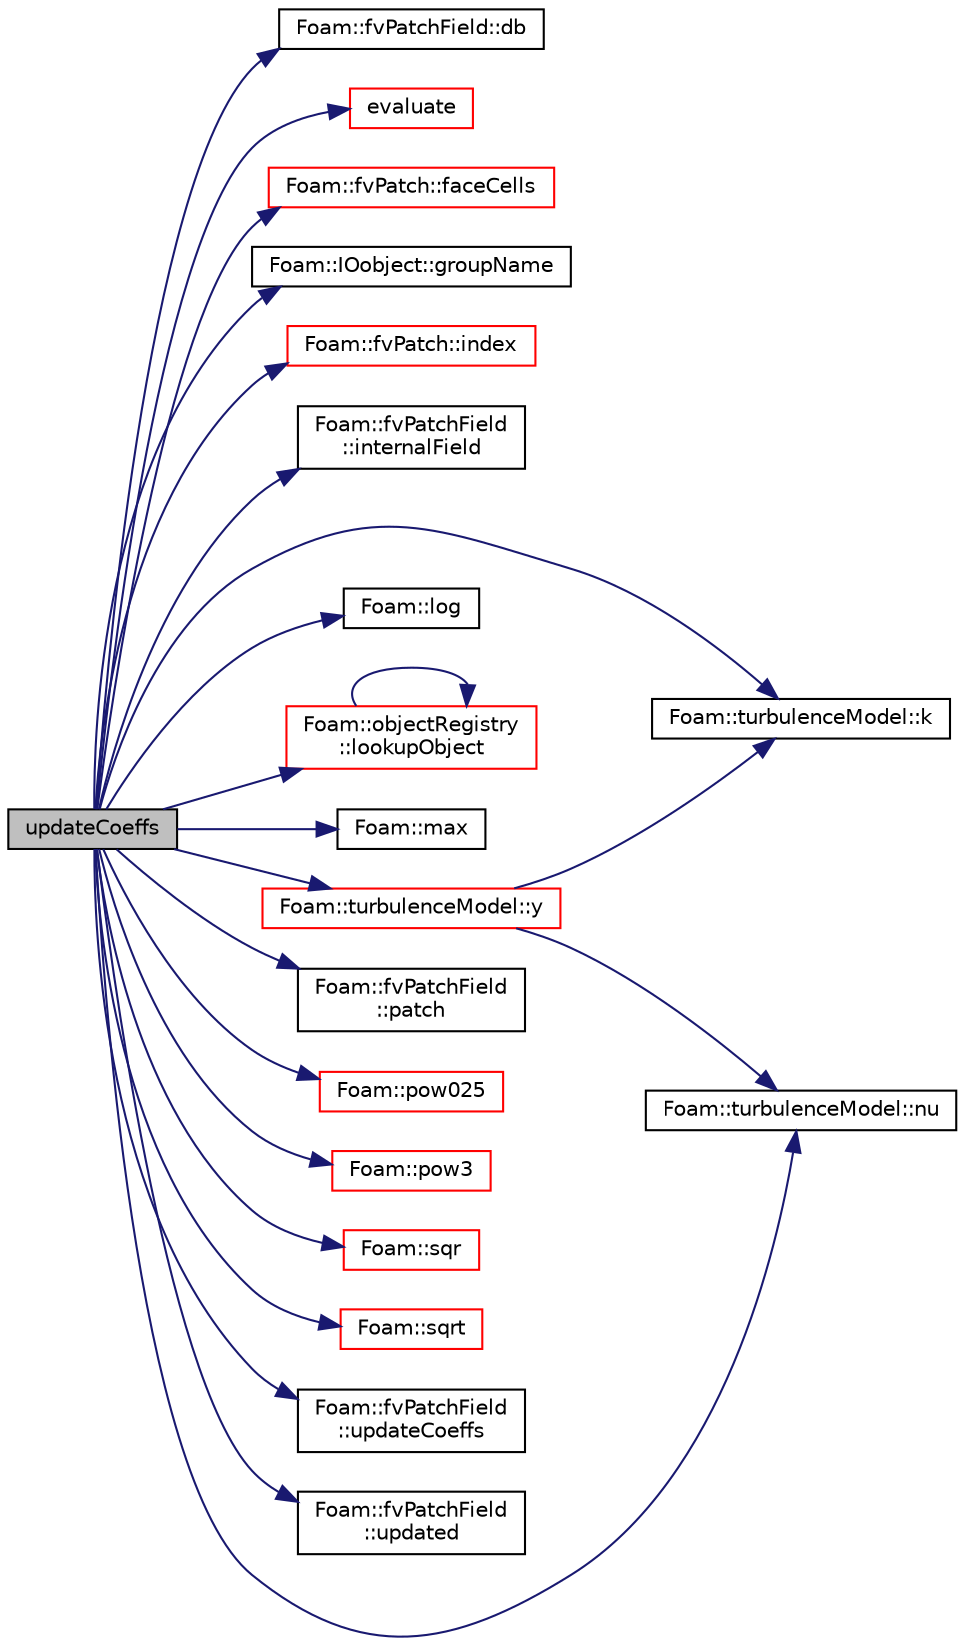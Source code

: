 digraph "updateCoeffs"
{
  bgcolor="transparent";
  edge [fontname="Helvetica",fontsize="10",labelfontname="Helvetica",labelfontsize="10"];
  node [fontname="Helvetica",fontsize="10",shape=record];
  rankdir="LR";
  Node1 [label="updateCoeffs",height=0.2,width=0.4,color="black", fillcolor="grey75", style="filled", fontcolor="black"];
  Node1 -> Node2 [color="midnightblue",fontsize="10",style="solid",fontname="Helvetica"];
  Node2 [label="Foam::fvPatchField::db",height=0.2,width=0.4,color="black",URL="$a00899.html#adf469b34fcd0250cef43ac4ce3f153ab",tooltip="Return local objectRegistry. "];
  Node1 -> Node3 [color="midnightblue",fontsize="10",style="solid",fontname="Helvetica"];
  Node3 [label="evaluate",height=0.2,width=0.4,color="red",URL="$a01264.html#a96dc99388e664182349d72cdca254c20",tooltip="Evaluate the patchField. "];
  Node1 -> Node4 [color="midnightblue",fontsize="10",style="solid",fontname="Helvetica"];
  Node4 [label="Foam::fvPatch::faceCells",height=0.2,width=0.4,color="red",URL="$a00898.html#a7cbd3f7d875089fbed897f536ef662c9",tooltip="Return faceCells. "];
  Node1 -> Node5 [color="midnightblue",fontsize="10",style="solid",fontname="Helvetica"];
  Node5 [label="Foam::IOobject::groupName",height=0.2,width=0.4,color="black",URL="$a01197.html#ad5705e6da2a025ad75b4cf5d748d7d30"];
  Node1 -> Node6 [color="midnightblue",fontsize="10",style="solid",fontname="Helvetica"];
  Node6 [label="Foam::fvPatch::index",height=0.2,width=0.4,color="red",URL="$a00898.html#a7d1e8acadb27bd2b4e61457d47b71b6f",tooltip="Return the index of this patch in the fvBoundaryMesh. "];
  Node1 -> Node7 [color="midnightblue",fontsize="10",style="solid",fontname="Helvetica"];
  Node7 [label="Foam::fvPatchField\l::internalField",height=0.2,width=0.4,color="black",URL="$a00899.html#a056e84dcb5528510380d895b0ba36f3e",tooltip="Return dimensioned internal field reference. "];
  Node1 -> Node8 [color="midnightblue",fontsize="10",style="solid",fontname="Helvetica"];
  Node8 [label="Foam::turbulenceModel::k",height=0.2,width=0.4,color="black",URL="$a02773.html#a3f82cf7bd1acf0346fcf9c6f6af56834",tooltip="Return the turbulence kinetic energy. "];
  Node1 -> Node9 [color="midnightblue",fontsize="10",style="solid",fontname="Helvetica"];
  Node9 [label="Foam::log",height=0.2,width=0.4,color="black",URL="$a10979.html#a6e89590da9859ad497977e08f110d4b5"];
  Node1 -> Node10 [color="midnightblue",fontsize="10",style="solid",fontname="Helvetica"];
  Node10 [label="Foam::objectRegistry\l::lookupObject",height=0.2,width=0.4,color="red",URL="$a01726.html#affcae20935bdf1726ec1f822228a2330",tooltip="Lookup and return the object of the given Type. "];
  Node10 -> Node10 [color="midnightblue",fontsize="10",style="solid",fontname="Helvetica"];
  Node1 -> Node11 [color="midnightblue",fontsize="10",style="solid",fontname="Helvetica"];
  Node11 [label="Foam::max",height=0.2,width=0.4,color="black",URL="$a10979.html#ac993e906cf2774ae77e666bc24e81733"];
  Node1 -> Node12 [color="midnightblue",fontsize="10",style="solid",fontname="Helvetica"];
  Node12 [label="Foam::turbulenceModel::nu",height=0.2,width=0.4,color="black",URL="$a02773.html#a873c2bd19b9d6641c6c1f03df3a292aa",tooltip="Return the laminar viscosity. "];
  Node1 -> Node13 [color="midnightblue",fontsize="10",style="solid",fontname="Helvetica"];
  Node13 [label="Foam::fvPatchField\l::patch",height=0.2,width=0.4,color="black",URL="$a00899.html#ad735de1fbd0f85c12ad0c37deb62d22c",tooltip="Return patch. "];
  Node1 -> Node14 [color="midnightblue",fontsize="10",style="solid",fontname="Helvetica"];
  Node14 [label="Foam::pow025",height=0.2,width=0.4,color="red",URL="$a10979.html#af8d7dc24dfce32ee37c1210e616966e1"];
  Node1 -> Node15 [color="midnightblue",fontsize="10",style="solid",fontname="Helvetica"];
  Node15 [label="Foam::pow3",height=0.2,width=0.4,color="red",URL="$a10979.html#a2e8f5d970ee4fb466536c3c46bae91fe"];
  Node1 -> Node16 [color="midnightblue",fontsize="10",style="solid",fontname="Helvetica"];
  Node16 [label="Foam::sqr",height=0.2,width=0.4,color="red",URL="$a10979.html#a277dc11c581d53826ab5090b08f3b17b"];
  Node1 -> Node17 [color="midnightblue",fontsize="10",style="solid",fontname="Helvetica"];
  Node17 [label="Foam::sqrt",height=0.2,width=0.4,color="red",URL="$a10979.html#a8616bd62eebf2342a80222fecb1bda71"];
  Node1 -> Node18 [color="midnightblue",fontsize="10",style="solid",fontname="Helvetica"];
  Node18 [label="Foam::fvPatchField\l::updateCoeffs",height=0.2,width=0.4,color="black",URL="$a00899.html#a7e24eafac629d3733181cd942d4c902f",tooltip="Update the coefficients associated with the patch field. "];
  Node1 -> Node19 [color="midnightblue",fontsize="10",style="solid",fontname="Helvetica"];
  Node19 [label="Foam::fvPatchField\l::updated",height=0.2,width=0.4,color="black",URL="$a00899.html#a087516fc8e0613b0bf49ac8fc4b30fff",tooltip="Return true if the boundary condition has already been updated. "];
  Node1 -> Node20 [color="midnightblue",fontsize="10",style="solid",fontname="Helvetica"];
  Node20 [label="Foam::turbulenceModel::y",height=0.2,width=0.4,color="red",URL="$a02773.html#a786f55d8a1d6a0900d1798fd04595c14",tooltip="Return the near wall distances. "];
  Node20 -> Node12 [color="midnightblue",fontsize="10",style="solid",fontname="Helvetica"];
  Node20 -> Node8 [color="midnightblue",fontsize="10",style="solid",fontname="Helvetica"];
}
